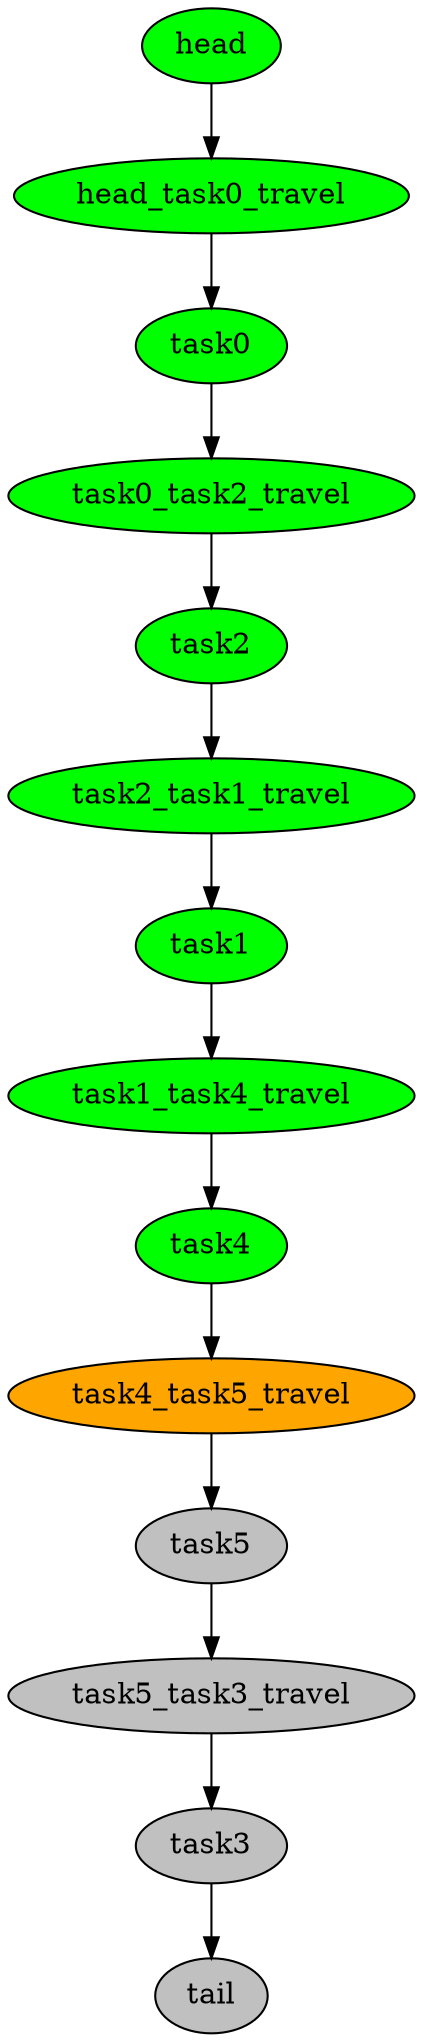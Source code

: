 digraph timeline {
head[label="head",style=filled,fillcolor=green,fontcolor=black];
head_task0_travel[label="head_task0_travel",style=filled,fillcolor=green,fontcolor=black];
task0[label="task0",style=filled,fillcolor=green,fontcolor=black];
task0_task2_travel[label="task0_task2_travel",style=filled,fillcolor=green,fontcolor=black];
task2[label="task2",style=filled,fillcolor=green,fontcolor=black];
task2_task1_travel[label="task2_task1_travel",style=filled,fillcolor=green,fontcolor=black];
task1[label="task1",style=filled,fillcolor=green,fontcolor=black];
task1_task4_travel[label="task1_task4_travel",style=filled,fillcolor=green,fontcolor=black];
task4[label="task4",style=filled,fillcolor=green,fontcolor=black];
task4_task5_travel[label="task4_task5_travel",style=filled,fillcolor=orange,fontcolor=black];
task5[label="task5",style=filled,fillcolor=gray,fontcolor=black];
task5_task3_travel[label="task5_task3_travel",style=filled,fillcolor=gray,fontcolor=black];
task3[label="task3",style=filled,fillcolor=gray,fontcolor=black];
tail[label="tail",style=filled,fillcolor=gray,fontcolor=black];
"head"->"head_task0_travel"[color=black];
"head_task0_travel"->"task0"[color=black];
"task0"->"task0_task2_travel"[color=black];
"task0_task2_travel"->"task2"[color=black];
"task2"->"task2_task1_travel"[color=black];
"task2_task1_travel"->"task1"[color=black];
"task1"->"task1_task4_travel"[color=black];
"task1_task4_travel"->"task4"[color=black];
"task4"->"task4_task5_travel"[color=black];
"task4_task5_travel"->"task5"[color=black];
"task5"->"task5_task3_travel"[color=black];
"task5_task3_travel"->"task3"[color=black];
"task3"->"tail"[color=black];
}
